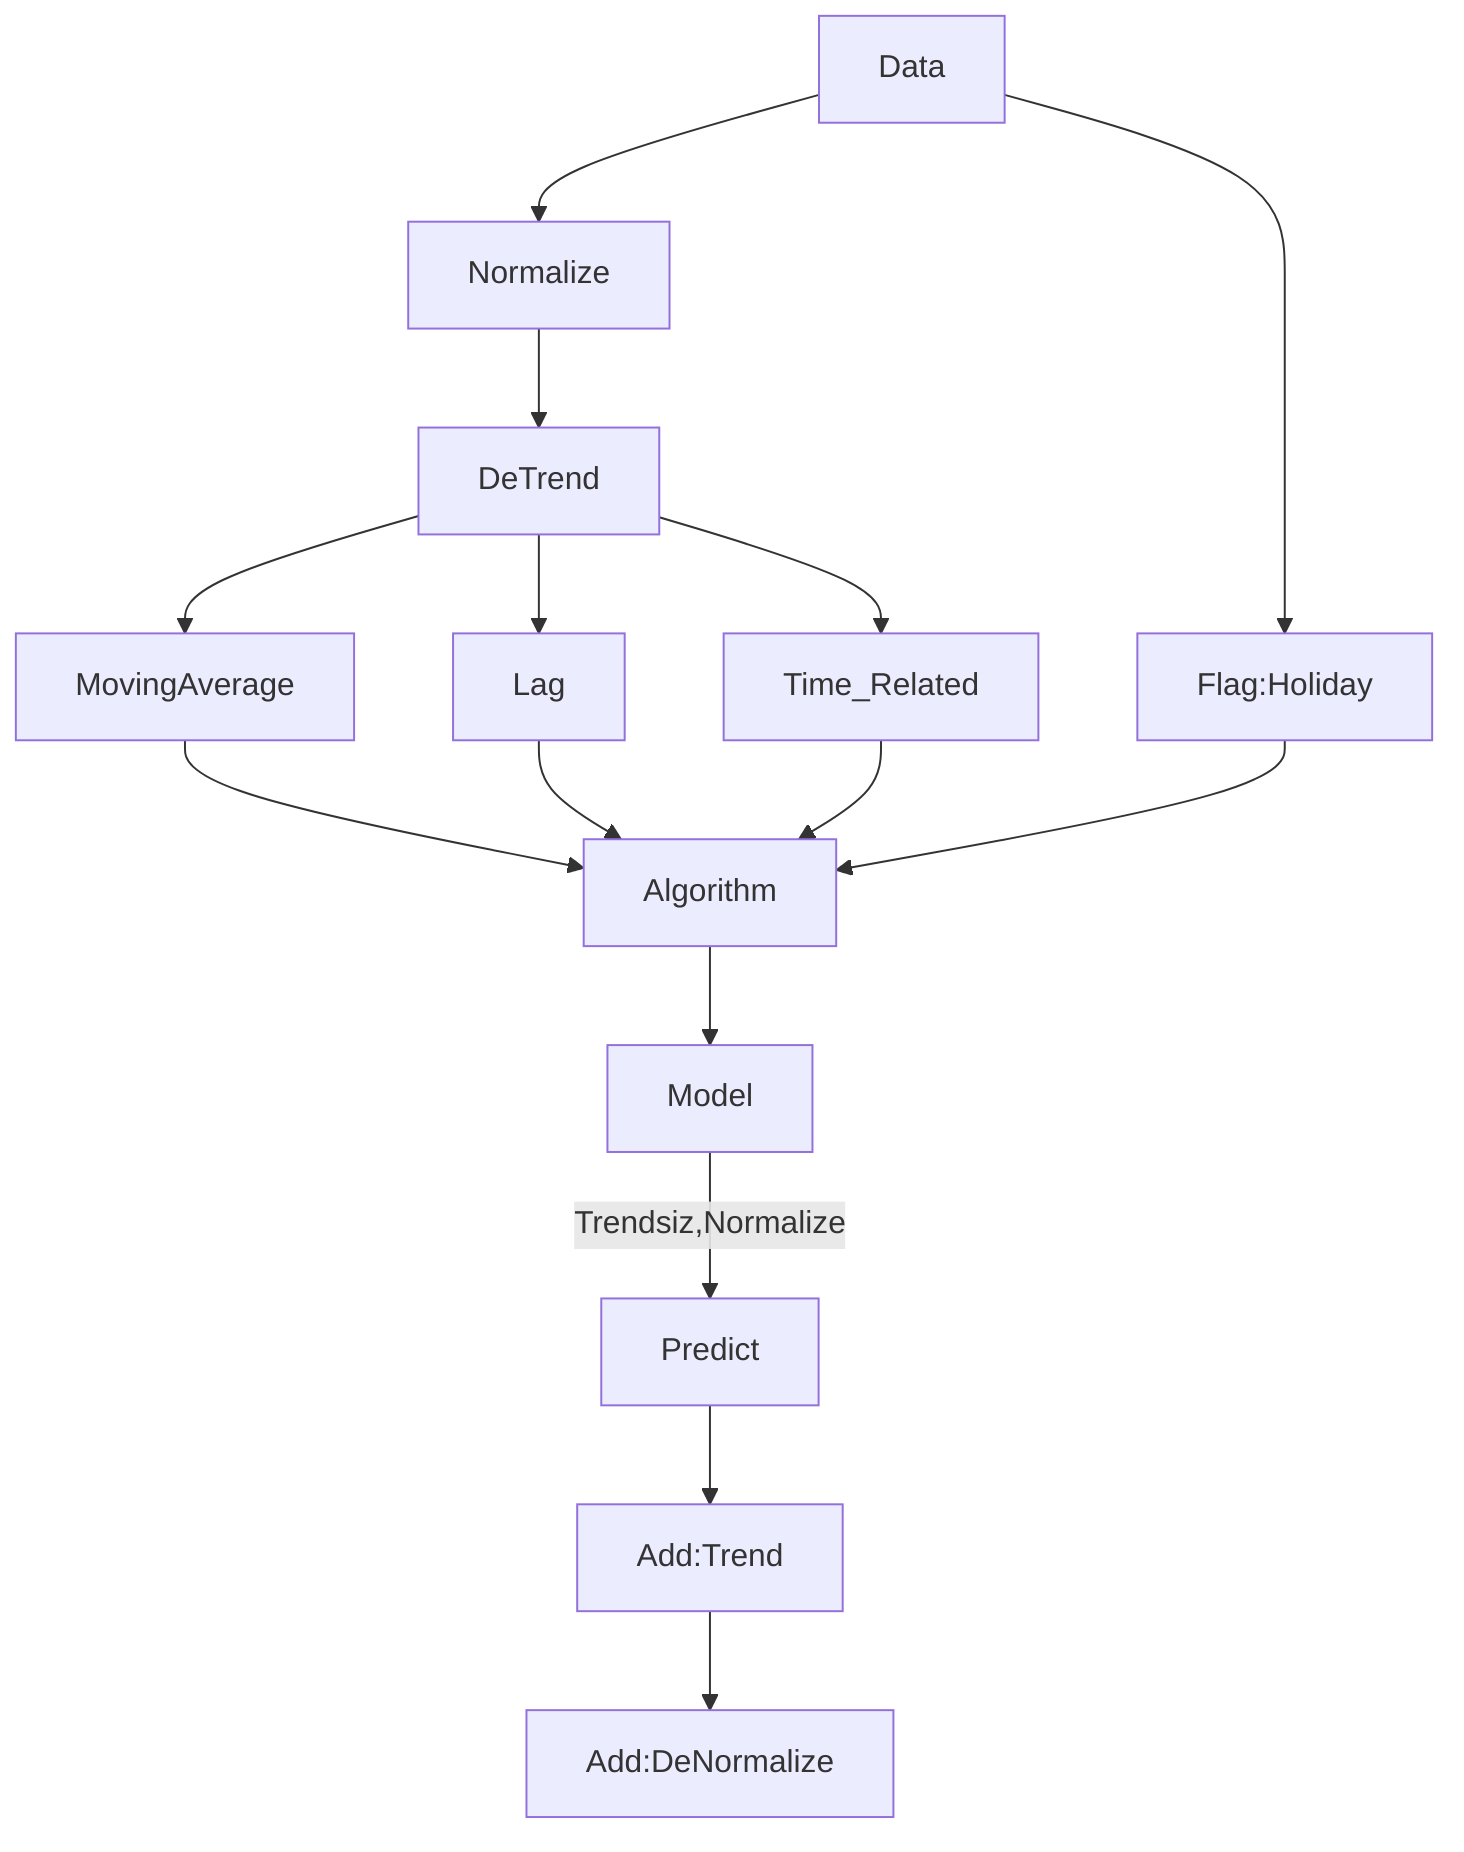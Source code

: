 graph TD;

Data-->Normalize
Data-->Flag:Holiday
Normalize-->DeTrend
DeTrend-->MovingAverage
DeTrend-->Lag
DeTrend-->Time_Related


MovingAverage-->Algorithm
Lag-->Algorithm
Time_Related-->Algorithm
Flag:Holiday-->Algorithm


Algorithm-->Model
Model--Trendsiz,Normalize-->Predict
Predict-->Add:Trend
Add:Trend-->Add:DeNormalize